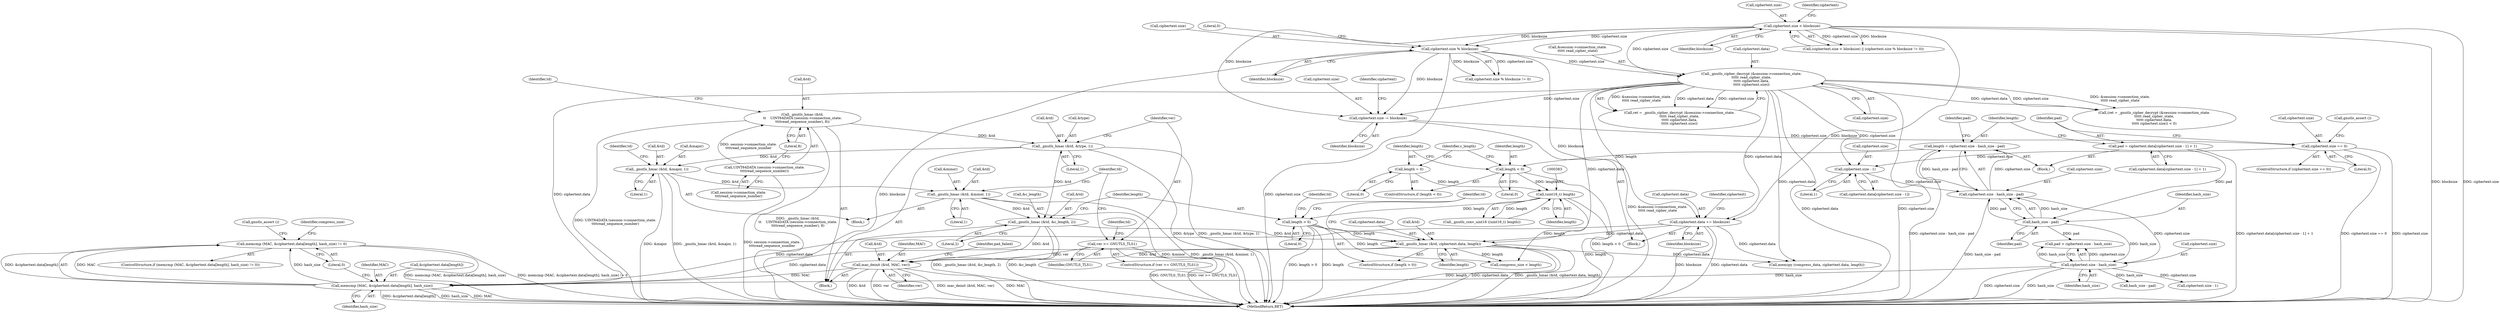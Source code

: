 digraph "0_savannah_bc8102405fda11ea00ca3b42acc4f4bce9d6e97b_0@API" {
"1000456" [label="(Call,memcmp (MAC, &ciphertext.data[length], hash_size) != 0)"];
"1000457" [label="(Call,memcmp (MAC, &ciphertext.data[length], hash_size))"];
"1000444" [label="(Call,mac_deinit (&td, MAC, ver))"];
"1000427" [label="(Call,_gnutls_hmac (&td, &c_length, 2))"];
"1000404" [label="(Call,_gnutls_hmac (&td, &type, 1))"];
"1000394" [label="(Call,_gnutls_hmac (&td,\n\t\t    UINT64DATA (session->connection_state.\n\t\t\t\tread_sequence_number), 8))"];
"1000397" [label="(Call,UINT64DATA (session->connection_state.\n\t\t\t\tread_sequence_number))"];
"1000421" [label="(Call,_gnutls_hmac (&td, &minor, 1))"];
"1000415" [label="(Call,_gnutls_hmac (&td, &major, 1))"];
"1000437" [label="(Call,_gnutls_hmac (&td, ciphertext.data, length))"];
"1000271" [label="(Call,ciphertext.data += blocksize)"];
"1000219" [label="(Call,ciphertext.size < blocksize)"];
"1000225" [label="(Call,ciphertext.size % blocksize)"];
"1000239" [label="(Call,_gnutls_cipher_decrypt (&session->connection_state.\n\t\t\t\t\t read_cipher_state,\n\t\t\t\t\t ciphertext.data,\n\t\t\t\t\t ciphertext.size))"];
"1000434" [label="(Call,length > 0)"];
"1000382" [label="(Call,(uint16_t) length)"];
"1000376" [label="(Call,length = 0)"];
"1000373" [label="(Call,length < 0)"];
"1000299" [label="(Call,length = ciphertext.size - hash_size - pad)"];
"1000301" [label="(Call,ciphertext.size - hash_size - pad)"];
"1000293" [label="(Call,ciphertext.size - 1)"];
"1000277" [label="(Call,ciphertext.size == 0)"];
"1000266" [label="(Call,ciphertext.size -= blocksize)"];
"1000305" [label="(Call,hash_size - pad)"];
"1000286" [label="(Call,pad = ciphertext.data[ciphertext.size - 1] + 1)"];
"1000411" [label="(Call,ver >= GNUTLS_TLS1)"];
"1000311" [label="(Call,ciphertext.size - hash_size)"];
"1000393" [label="(Block,)"];
"1000412" [label="(Identifier,ver)"];
"1000397" [label="(Call,UINT64DATA (session->connection_state.\n\t\t\t\tread_sequence_number))"];
"1000424" [label="(Call,&minor)"];
"1000415" [label="(Call,_gnutls_hmac (&td, &major, 1))"];
"1000468" [label="(Call,gnutls_assert ())"];
"1000403" [label="(Literal,8)"];
"1000249" [label="(Call,ciphertext.size)"];
"1000378" [label="(Literal,0)"];
"1000437" [label="(Call,_gnutls_hmac (&td, ciphertext.data, length))"];
"1000220" [label="(Call,ciphertext.size)"];
"1000376" [label="(Call,length = 0)"];
"1000413" [label="(Identifier,GNUTLS_TLS1)"];
"1000443" [label="(Identifier,length)"];
"1000224" [label="(Call,ciphertext.size % blocksize != 0)"];
"1000307" [label="(Identifier,pad)"];
"1000266" [label="(Call,ciphertext.size -= blocksize)"];
"1000380" [label="(Identifier,c_length)"];
"1000300" [label="(Identifier,length)"];
"1000410" [label="(ControlStructure,if (ver >= GNUTLS_TLS1))"];
"1000229" [label="(Identifier,blocksize)"];
"1000226" [label="(Call,ciphertext.size)"];
"1000276" [label="(ControlStructure,if (ciphertext.size == 0))"];
"1000384" [label="(Identifier,length)"];
"1000271" [label="(Call,ciphertext.data += blocksize)"];
"1000426" [label="(Literal,1)"];
"1000435" [label="(Identifier,length)"];
"1000472" [label="(Call,compress_size < length)"];
"1000223" [label="(Identifier,blocksize)"];
"1000405" [label="(Call,&td)"];
"1000447" [label="(Identifier,MAC)"];
"1000325" [label="(Call,ciphertext.size - 1)"];
"1000433" [label="(ControlStructure,if (length > 0))"];
"1000422" [label="(Call,&td)"];
"1000406" [label="(Identifier,td)"];
"1000286" [label="(Call,pad = ciphertext.data[ciphertext.size - 1] + 1)"];
"1000414" [label="(Block,)"];
"1000465" [label="(Identifier,hash_size)"];
"1000293" [label="(Call,ciphertext.size - 1)"];
"1000429" [label="(Identifier,td)"];
"1000219" [label="(Call,ciphertext.size < blocksize)"];
"1000310" [label="(Identifier,pad)"];
"1000416" [label="(Call,&td)"];
"1000375" [label="(Literal,0)"];
"1000428" [label="(Call,&td)"];
"1000227" [label="(Identifier,ciphertext)"];
"1000432" [label="(Literal,2)"];
"1000479" [label="(Call,memcpy (compress_data, ciphertext.data, length))"];
"1000270" [label="(Identifier,blocksize)"];
"1000306" [label="(Identifier,hash_size)"];
"1000236" [label="(Call,(ret = _gnutls_cipher_decrypt (&session->connection_state.\n\t\t\t\t\t read_cipher_state,\n\t\t\t\t\t ciphertext.data,\n\t\t\t\t\t ciphertext.size)) < 0)"];
"1000459" [label="(Call,&ciphertext.data[length])"];
"1000466" [label="(Literal,0)"];
"1000411" [label="(Call,ver >= GNUTLS_TLS1)"];
"1000237" [label="(Call,ret = _gnutls_cipher_decrypt (&session->connection_state.\n\t\t\t\t\t read_cipher_state,\n\t\t\t\t\t ciphertext.data,\n\t\t\t\t\t ciphertext.size))"];
"1000473" [label="(Identifier,compress_size)"];
"1000265" [label="(Block,)"];
"1000451" [label="(Identifier,pad_failed)"];
"1000382" [label="(Call,(uint16_t) length)"];
"1000278" [label="(Call,ciphertext.size)"];
"1000283" [label="(Call,gnutls_assert ())"];
"1000230" [label="(Literal,0)"];
"1000409" [label="(Literal,1)"];
"1000427" [label="(Call,_gnutls_hmac (&td, &c_length, 2))"];
"1000436" [label="(Literal,0)"];
"1000118" [label="(Block,)"];
"1000289" [label="(Call,ciphertext.data[ciphertext.size - 1])"];
"1000294" [label="(Call,ciphertext.size)"];
"1000297" [label="(Literal,1)"];
"1000456" [label="(Call,memcmp (MAC, &ciphertext.data[length], hash_size) != 0)"];
"1000448" [label="(Identifier,ver)"];
"1000407" [label="(Call,&type)"];
"1000458" [label="(Identifier,MAC)"];
"1000395" [label="(Call,&td)"];
"1000287" [label="(Identifier,pad)"];
"1000381" [label="(Call,_gnutls_conv_uint16 ((uint16_t) length))"];
"1000420" [label="(Literal,1)"];
"1000487" [label="(MethodReturn,RET)"];
"1000457" [label="(Call,memcmp (MAC, &ciphertext.data[length], hash_size))"];
"1000218" [label="(Call,(ciphertext.size < blocksize) || (ciphertext.size % blocksize != 0))"];
"1000418" [label="(Call,&major)"];
"1000430" [label="(Call,&c_length)"];
"1000246" [label="(Call,ciphertext.data)"];
"1000267" [label="(Call,ciphertext.size)"];
"1000439" [label="(Identifier,td)"];
"1000273" [label="(Identifier,ciphertext)"];
"1000311" [label="(Call,ciphertext.size - hash_size)"];
"1000404" [label="(Call,_gnutls_hmac (&td, &type, 1))"];
"1000312" [label="(Call,ciphertext.size)"];
"1000315" [label="(Identifier,hash_size)"];
"1000445" [label="(Call,&td)"];
"1000394" [label="(Call,_gnutls_hmac (&td,\n\t\t    UINT64DATA (session->connection_state.\n\t\t\t\tread_sequence_number), 8))"];
"1000279" [label="(Identifier,ciphertext)"];
"1000240" [label="(Call,&session->connection_state.\n\t\t\t\t\t read_cipher_state)"];
"1000302" [label="(Call,ciphertext.size)"];
"1000305" [label="(Call,hash_size - pad)"];
"1000288" [label="(Call,ciphertext.data[ciphertext.size - 1] + 1)"];
"1000444" [label="(Call,mac_deinit (&td, MAC, ver))"];
"1000434" [label="(Call,length > 0)"];
"1000275" [label="(Identifier,blocksize)"];
"1000440" [label="(Call,ciphertext.data)"];
"1000372" [label="(ControlStructure,if (length < 0))"];
"1000272" [label="(Call,ciphertext.data)"];
"1000421" [label="(Call,_gnutls_hmac (&td, &minor, 1))"];
"1000299" [label="(Call,length = ciphertext.size - hash_size - pad)"];
"1000417" [label="(Identifier,td)"];
"1000455" [label="(ControlStructure,if (memcmp (MAC, &ciphertext.data[length], hash_size) != 0))"];
"1000398" [label="(Call,session->connection_state.\n\t\t\t\tread_sequence_number)"];
"1000277" [label="(Call,ciphertext.size == 0)"];
"1000225" [label="(Call,ciphertext.size % blocksize)"];
"1000438" [label="(Call,&td)"];
"1000281" [label="(Literal,0)"];
"1000309" [label="(Call,pad > ciphertext.size - hash_size)"];
"1000423" [label="(Identifier,td)"];
"1000301" [label="(Call,ciphertext.size - hash_size - pad)"];
"1000239" [label="(Call,_gnutls_cipher_decrypt (&session->connection_state.\n\t\t\t\t\t read_cipher_state,\n\t\t\t\t\t ciphertext.data,\n\t\t\t\t\t ciphertext.size))"];
"1000446" [label="(Identifier,td)"];
"1000377" [label="(Identifier,length)"];
"1000374" [label="(Identifier,length)"];
"1000337" [label="(Call,hash_size - pad)"];
"1000373" [label="(Call,length < 0)"];
"1000456" -> "1000455"  [label="AST: "];
"1000456" -> "1000466"  [label="CFG: "];
"1000457" -> "1000456"  [label="AST: "];
"1000466" -> "1000456"  [label="AST: "];
"1000468" -> "1000456"  [label="CFG: "];
"1000473" -> "1000456"  [label="CFG: "];
"1000456" -> "1000487"  [label="DDG: memcmp (MAC, &ciphertext.data[length], hash_size)"];
"1000456" -> "1000487"  [label="DDG: memcmp (MAC, &ciphertext.data[length], hash_size) != 0"];
"1000457" -> "1000456"  [label="DDG: MAC"];
"1000457" -> "1000456"  [label="DDG: &ciphertext.data[length]"];
"1000457" -> "1000456"  [label="DDG: hash_size"];
"1000457" -> "1000465"  [label="CFG: "];
"1000458" -> "1000457"  [label="AST: "];
"1000459" -> "1000457"  [label="AST: "];
"1000465" -> "1000457"  [label="AST: "];
"1000466" -> "1000457"  [label="CFG: "];
"1000457" -> "1000487"  [label="DDG: &ciphertext.data[length]"];
"1000457" -> "1000487"  [label="DDG: hash_size"];
"1000457" -> "1000487"  [label="DDG: MAC"];
"1000444" -> "1000457"  [label="DDG: MAC"];
"1000437" -> "1000457"  [label="DDG: ciphertext.data"];
"1000271" -> "1000457"  [label="DDG: ciphertext.data"];
"1000239" -> "1000457"  [label="DDG: ciphertext.data"];
"1000311" -> "1000457"  [label="DDG: hash_size"];
"1000444" -> "1000393"  [label="AST: "];
"1000444" -> "1000448"  [label="CFG: "];
"1000445" -> "1000444"  [label="AST: "];
"1000447" -> "1000444"  [label="AST: "];
"1000448" -> "1000444"  [label="AST: "];
"1000451" -> "1000444"  [label="CFG: "];
"1000444" -> "1000487"  [label="DDG: MAC"];
"1000444" -> "1000487"  [label="DDG: &td"];
"1000444" -> "1000487"  [label="DDG: ver"];
"1000444" -> "1000487"  [label="DDG: mac_deinit (&td, MAC, ver)"];
"1000427" -> "1000444"  [label="DDG: &td"];
"1000437" -> "1000444"  [label="DDG: &td"];
"1000411" -> "1000444"  [label="DDG: ver"];
"1000427" -> "1000393"  [label="AST: "];
"1000427" -> "1000432"  [label="CFG: "];
"1000428" -> "1000427"  [label="AST: "];
"1000430" -> "1000427"  [label="AST: "];
"1000432" -> "1000427"  [label="AST: "];
"1000435" -> "1000427"  [label="CFG: "];
"1000427" -> "1000487"  [label="DDG: _gnutls_hmac (&td, &c_length, 2)"];
"1000427" -> "1000487"  [label="DDG: &c_length"];
"1000404" -> "1000427"  [label="DDG: &td"];
"1000421" -> "1000427"  [label="DDG: &td"];
"1000427" -> "1000437"  [label="DDG: &td"];
"1000404" -> "1000393"  [label="AST: "];
"1000404" -> "1000409"  [label="CFG: "];
"1000405" -> "1000404"  [label="AST: "];
"1000407" -> "1000404"  [label="AST: "];
"1000409" -> "1000404"  [label="AST: "];
"1000412" -> "1000404"  [label="CFG: "];
"1000404" -> "1000487"  [label="DDG: _gnutls_hmac (&td, &type, 1)"];
"1000404" -> "1000487"  [label="DDG: &type"];
"1000394" -> "1000404"  [label="DDG: &td"];
"1000404" -> "1000415"  [label="DDG: &td"];
"1000394" -> "1000393"  [label="AST: "];
"1000394" -> "1000403"  [label="CFG: "];
"1000395" -> "1000394"  [label="AST: "];
"1000397" -> "1000394"  [label="AST: "];
"1000403" -> "1000394"  [label="AST: "];
"1000406" -> "1000394"  [label="CFG: "];
"1000394" -> "1000487"  [label="DDG: UINT64DATA (session->connection_state.\n\t\t\t\tread_sequence_number)"];
"1000394" -> "1000487"  [label="DDG: _gnutls_hmac (&td,\n\t\t    UINT64DATA (session->connection_state.\n\t\t\t\tread_sequence_number), 8)"];
"1000397" -> "1000394"  [label="DDG: session->connection_state.\n\t\t\t\tread_sequence_number"];
"1000397" -> "1000398"  [label="CFG: "];
"1000398" -> "1000397"  [label="AST: "];
"1000403" -> "1000397"  [label="CFG: "];
"1000397" -> "1000487"  [label="DDG: session->connection_state.\n\t\t\t\tread_sequence_number"];
"1000421" -> "1000414"  [label="AST: "];
"1000421" -> "1000426"  [label="CFG: "];
"1000422" -> "1000421"  [label="AST: "];
"1000424" -> "1000421"  [label="AST: "];
"1000426" -> "1000421"  [label="AST: "];
"1000429" -> "1000421"  [label="CFG: "];
"1000421" -> "1000487"  [label="DDG: &minor"];
"1000421" -> "1000487"  [label="DDG: _gnutls_hmac (&td, &minor, 1)"];
"1000415" -> "1000421"  [label="DDG: &td"];
"1000415" -> "1000414"  [label="AST: "];
"1000415" -> "1000420"  [label="CFG: "];
"1000416" -> "1000415"  [label="AST: "];
"1000418" -> "1000415"  [label="AST: "];
"1000420" -> "1000415"  [label="AST: "];
"1000423" -> "1000415"  [label="CFG: "];
"1000415" -> "1000487"  [label="DDG: &major"];
"1000415" -> "1000487"  [label="DDG: _gnutls_hmac (&td, &major, 1)"];
"1000437" -> "1000433"  [label="AST: "];
"1000437" -> "1000443"  [label="CFG: "];
"1000438" -> "1000437"  [label="AST: "];
"1000440" -> "1000437"  [label="AST: "];
"1000443" -> "1000437"  [label="AST: "];
"1000446" -> "1000437"  [label="CFG: "];
"1000437" -> "1000487"  [label="DDG: _gnutls_hmac (&td, ciphertext.data, length)"];
"1000437" -> "1000487"  [label="DDG: length"];
"1000437" -> "1000487"  [label="DDG: ciphertext.data"];
"1000271" -> "1000437"  [label="DDG: ciphertext.data"];
"1000239" -> "1000437"  [label="DDG: ciphertext.data"];
"1000434" -> "1000437"  [label="DDG: length"];
"1000437" -> "1000472"  [label="DDG: length"];
"1000437" -> "1000479"  [label="DDG: ciphertext.data"];
"1000271" -> "1000265"  [label="AST: "];
"1000271" -> "1000275"  [label="CFG: "];
"1000272" -> "1000271"  [label="AST: "];
"1000275" -> "1000271"  [label="AST: "];
"1000279" -> "1000271"  [label="CFG: "];
"1000271" -> "1000487"  [label="DDG: blocksize"];
"1000271" -> "1000487"  [label="DDG: ciphertext.data"];
"1000219" -> "1000271"  [label="DDG: blocksize"];
"1000225" -> "1000271"  [label="DDG: blocksize"];
"1000239" -> "1000271"  [label="DDG: ciphertext.data"];
"1000271" -> "1000479"  [label="DDG: ciphertext.data"];
"1000219" -> "1000218"  [label="AST: "];
"1000219" -> "1000223"  [label="CFG: "];
"1000220" -> "1000219"  [label="AST: "];
"1000223" -> "1000219"  [label="AST: "];
"1000227" -> "1000219"  [label="CFG: "];
"1000218" -> "1000219"  [label="CFG: "];
"1000219" -> "1000487"  [label="DDG: blocksize"];
"1000219" -> "1000487"  [label="DDG: ciphertext.size"];
"1000219" -> "1000218"  [label="DDG: ciphertext.size"];
"1000219" -> "1000218"  [label="DDG: blocksize"];
"1000219" -> "1000225"  [label="DDG: ciphertext.size"];
"1000219" -> "1000225"  [label="DDG: blocksize"];
"1000219" -> "1000239"  [label="DDG: ciphertext.size"];
"1000219" -> "1000266"  [label="DDG: blocksize"];
"1000225" -> "1000224"  [label="AST: "];
"1000225" -> "1000229"  [label="CFG: "];
"1000226" -> "1000225"  [label="AST: "];
"1000229" -> "1000225"  [label="AST: "];
"1000230" -> "1000225"  [label="CFG: "];
"1000225" -> "1000487"  [label="DDG: ciphertext.size"];
"1000225" -> "1000487"  [label="DDG: blocksize"];
"1000225" -> "1000224"  [label="DDG: ciphertext.size"];
"1000225" -> "1000224"  [label="DDG: blocksize"];
"1000225" -> "1000239"  [label="DDG: ciphertext.size"];
"1000225" -> "1000266"  [label="DDG: blocksize"];
"1000239" -> "1000237"  [label="AST: "];
"1000239" -> "1000249"  [label="CFG: "];
"1000240" -> "1000239"  [label="AST: "];
"1000246" -> "1000239"  [label="AST: "];
"1000249" -> "1000239"  [label="AST: "];
"1000237" -> "1000239"  [label="CFG: "];
"1000239" -> "1000487"  [label="DDG: &session->connection_state.\n\t\t\t\t\t read_cipher_state"];
"1000239" -> "1000487"  [label="DDG: ciphertext.data"];
"1000239" -> "1000487"  [label="DDG: ciphertext.size"];
"1000239" -> "1000236"  [label="DDG: &session->connection_state.\n\t\t\t\t\t read_cipher_state"];
"1000239" -> "1000236"  [label="DDG: ciphertext.data"];
"1000239" -> "1000236"  [label="DDG: ciphertext.size"];
"1000239" -> "1000237"  [label="DDG: &session->connection_state.\n\t\t\t\t\t read_cipher_state"];
"1000239" -> "1000237"  [label="DDG: ciphertext.data"];
"1000239" -> "1000237"  [label="DDG: ciphertext.size"];
"1000239" -> "1000266"  [label="DDG: ciphertext.size"];
"1000239" -> "1000293"  [label="DDG: ciphertext.size"];
"1000239" -> "1000479"  [label="DDG: ciphertext.data"];
"1000434" -> "1000433"  [label="AST: "];
"1000434" -> "1000436"  [label="CFG: "];
"1000435" -> "1000434"  [label="AST: "];
"1000436" -> "1000434"  [label="AST: "];
"1000439" -> "1000434"  [label="CFG: "];
"1000446" -> "1000434"  [label="CFG: "];
"1000434" -> "1000487"  [label="DDG: length > 0"];
"1000434" -> "1000487"  [label="DDG: length"];
"1000382" -> "1000434"  [label="DDG: length"];
"1000434" -> "1000472"  [label="DDG: length"];
"1000382" -> "1000381"  [label="AST: "];
"1000382" -> "1000384"  [label="CFG: "];
"1000383" -> "1000382"  [label="AST: "];
"1000384" -> "1000382"  [label="AST: "];
"1000381" -> "1000382"  [label="CFG: "];
"1000382" -> "1000487"  [label="DDG: length"];
"1000382" -> "1000381"  [label="DDG: length"];
"1000376" -> "1000382"  [label="DDG: length"];
"1000373" -> "1000382"  [label="DDG: length"];
"1000382" -> "1000472"  [label="DDG: length"];
"1000376" -> "1000372"  [label="AST: "];
"1000376" -> "1000378"  [label="CFG: "];
"1000377" -> "1000376"  [label="AST: "];
"1000378" -> "1000376"  [label="AST: "];
"1000380" -> "1000376"  [label="CFG: "];
"1000373" -> "1000372"  [label="AST: "];
"1000373" -> "1000375"  [label="CFG: "];
"1000374" -> "1000373"  [label="AST: "];
"1000375" -> "1000373"  [label="AST: "];
"1000377" -> "1000373"  [label="CFG: "];
"1000380" -> "1000373"  [label="CFG: "];
"1000373" -> "1000487"  [label="DDG: length < 0"];
"1000299" -> "1000373"  [label="DDG: length"];
"1000299" -> "1000118"  [label="AST: "];
"1000299" -> "1000301"  [label="CFG: "];
"1000300" -> "1000299"  [label="AST: "];
"1000301" -> "1000299"  [label="AST: "];
"1000310" -> "1000299"  [label="CFG: "];
"1000299" -> "1000487"  [label="DDG: ciphertext.size - hash_size - pad"];
"1000301" -> "1000299"  [label="DDG: ciphertext.size"];
"1000301" -> "1000299"  [label="DDG: hash_size - pad"];
"1000301" -> "1000305"  [label="CFG: "];
"1000302" -> "1000301"  [label="AST: "];
"1000305" -> "1000301"  [label="AST: "];
"1000301" -> "1000487"  [label="DDG: hash_size - pad"];
"1000293" -> "1000301"  [label="DDG: ciphertext.size"];
"1000305" -> "1000301"  [label="DDG: hash_size"];
"1000305" -> "1000301"  [label="DDG: pad"];
"1000301" -> "1000311"  [label="DDG: ciphertext.size"];
"1000293" -> "1000289"  [label="AST: "];
"1000293" -> "1000297"  [label="CFG: "];
"1000294" -> "1000293"  [label="AST: "];
"1000297" -> "1000293"  [label="AST: "];
"1000289" -> "1000293"  [label="CFG: "];
"1000277" -> "1000293"  [label="DDG: ciphertext.size"];
"1000277" -> "1000276"  [label="AST: "];
"1000277" -> "1000281"  [label="CFG: "];
"1000278" -> "1000277"  [label="AST: "];
"1000281" -> "1000277"  [label="AST: "];
"1000283" -> "1000277"  [label="CFG: "];
"1000287" -> "1000277"  [label="CFG: "];
"1000277" -> "1000487"  [label="DDG: ciphertext.size"];
"1000277" -> "1000487"  [label="DDG: ciphertext.size == 0"];
"1000266" -> "1000277"  [label="DDG: ciphertext.size"];
"1000266" -> "1000265"  [label="AST: "];
"1000266" -> "1000270"  [label="CFG: "];
"1000267" -> "1000266"  [label="AST: "];
"1000270" -> "1000266"  [label="AST: "];
"1000273" -> "1000266"  [label="CFG: "];
"1000305" -> "1000307"  [label="CFG: "];
"1000306" -> "1000305"  [label="AST: "];
"1000307" -> "1000305"  [label="AST: "];
"1000286" -> "1000305"  [label="DDG: pad"];
"1000305" -> "1000309"  [label="DDG: pad"];
"1000305" -> "1000311"  [label="DDG: hash_size"];
"1000286" -> "1000118"  [label="AST: "];
"1000286" -> "1000288"  [label="CFG: "];
"1000287" -> "1000286"  [label="AST: "];
"1000288" -> "1000286"  [label="AST: "];
"1000300" -> "1000286"  [label="CFG: "];
"1000286" -> "1000487"  [label="DDG: ciphertext.data[ciphertext.size - 1] + 1"];
"1000411" -> "1000410"  [label="AST: "];
"1000411" -> "1000413"  [label="CFG: "];
"1000412" -> "1000411"  [label="AST: "];
"1000413" -> "1000411"  [label="AST: "];
"1000417" -> "1000411"  [label="CFG: "];
"1000429" -> "1000411"  [label="CFG: "];
"1000411" -> "1000487"  [label="DDG: ver >= GNUTLS_TLS1"];
"1000411" -> "1000487"  [label="DDG: GNUTLS_TLS1"];
"1000311" -> "1000309"  [label="AST: "];
"1000311" -> "1000315"  [label="CFG: "];
"1000312" -> "1000311"  [label="AST: "];
"1000315" -> "1000311"  [label="AST: "];
"1000309" -> "1000311"  [label="CFG: "];
"1000311" -> "1000487"  [label="DDG: ciphertext.size"];
"1000311" -> "1000487"  [label="DDG: hash_size"];
"1000311" -> "1000309"  [label="DDG: ciphertext.size"];
"1000311" -> "1000309"  [label="DDG: hash_size"];
"1000311" -> "1000325"  [label="DDG: ciphertext.size"];
"1000311" -> "1000337"  [label="DDG: hash_size"];
}
